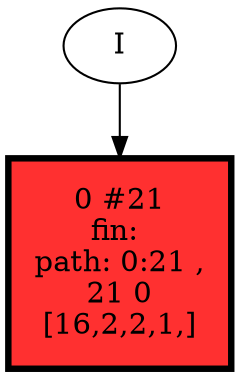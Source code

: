 // produced with flexfringe // 
digraph DFA {
	0 [label="root" shape=box];
		I -> 0;
	0 [ label="0 #21
fin: 
 path: 0:21 , 
21 0
[16,2,2,1,]" , style=filled, fillcolor="firebrick1", width=1.4088, height=1.4088, penwidth=3.09104];
}
